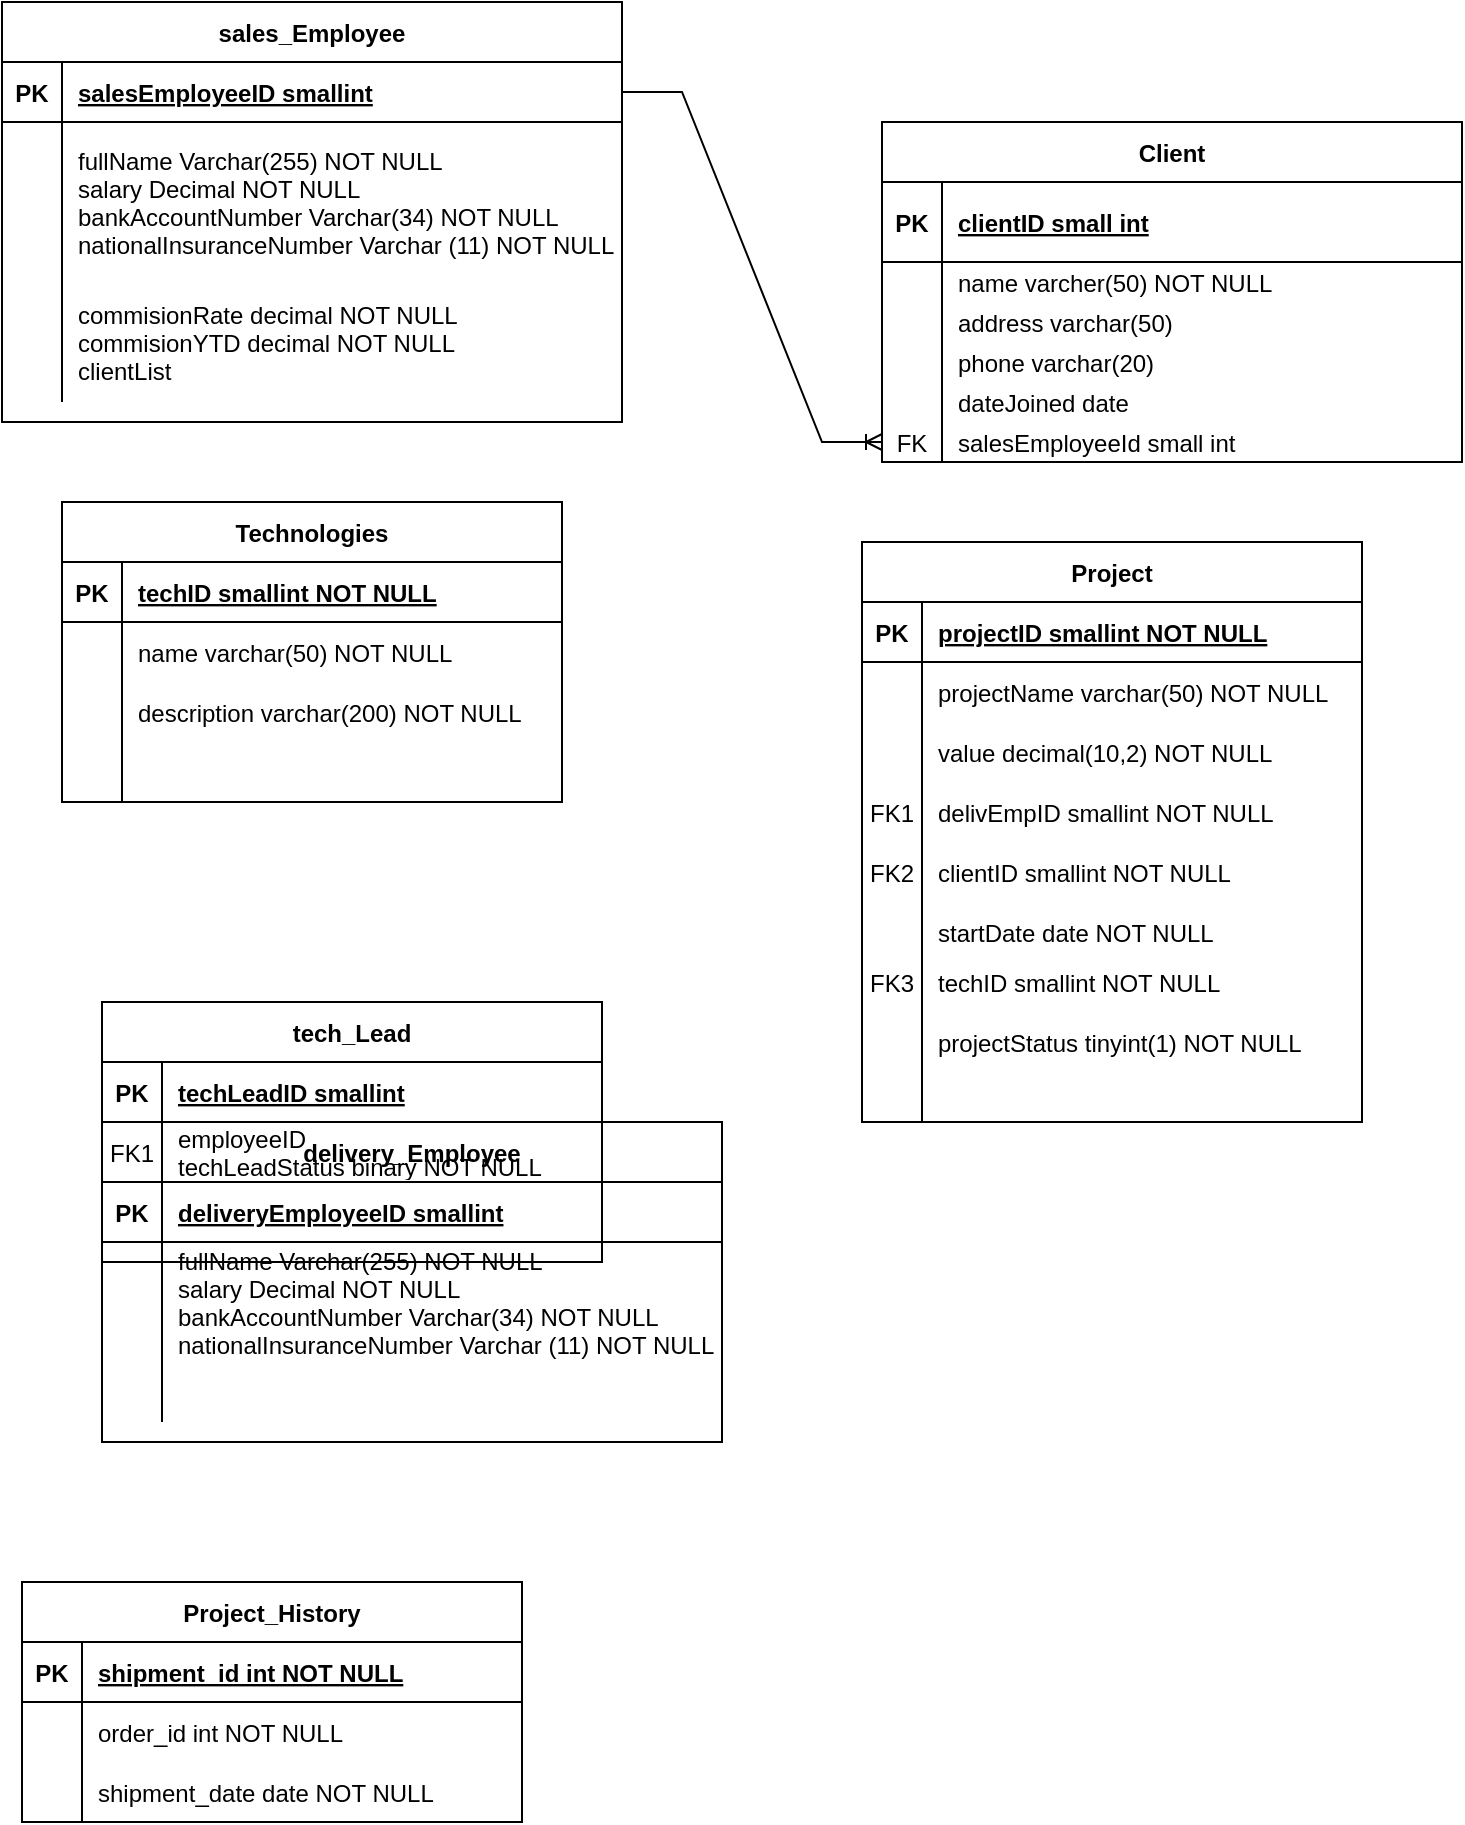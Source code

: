 <mxfile version="21.5.0" type="github">
  <diagram id="R2lEEEUBdFMjLlhIrx00" name="Page-1">
    <mxGraphModel dx="1434" dy="772" grid="1" gridSize="10" guides="1" tooltips="1" connect="1" arrows="1" fold="1" page="1" pageScale="1" pageWidth="850" pageHeight="1100" math="0" shadow="0" extFonts="Permanent Marker^https://fonts.googleapis.com/css?family=Permanent+Marker">
      <root>
        <mxCell id="0" />
        <mxCell id="1" parent="0" />
        <mxCell id="iL5qsoXWQ4AeBmDO3Bly-42" value="Client" style="shape=table;startSize=30;container=1;collapsible=1;childLayout=tableLayout;fixedRows=1;rowLines=0;fontStyle=1;align=center;resizeLast=1;" vertex="1" parent="1">
          <mxGeometry x="460" y="90" width="290" height="170" as="geometry" />
        </mxCell>
        <mxCell id="iL5qsoXWQ4AeBmDO3Bly-43" value="" style="shape=partialRectangle;collapsible=0;dropTarget=0;pointerEvents=0;fillColor=none;points=[[0,0.5],[1,0.5]];portConstraint=eastwest;top=0;left=0;right=0;bottom=1;" vertex="1" parent="iL5qsoXWQ4AeBmDO3Bly-42">
          <mxGeometry y="30" width="290" height="40" as="geometry" />
        </mxCell>
        <mxCell id="iL5qsoXWQ4AeBmDO3Bly-44" value="PK" style="shape=partialRectangle;overflow=hidden;connectable=0;fillColor=none;top=0;left=0;bottom=0;right=0;fontStyle=1;" vertex="1" parent="iL5qsoXWQ4AeBmDO3Bly-43">
          <mxGeometry width="30" height="40" as="geometry">
            <mxRectangle width="30" height="40" as="alternateBounds" />
          </mxGeometry>
        </mxCell>
        <mxCell id="iL5qsoXWQ4AeBmDO3Bly-45" value="clientID small int" style="shape=partialRectangle;overflow=hidden;connectable=0;fillColor=none;top=0;left=0;bottom=0;right=0;align=left;spacingLeft=6;fontStyle=5;" vertex="1" parent="iL5qsoXWQ4AeBmDO3Bly-43">
          <mxGeometry x="30" width="260" height="40" as="geometry">
            <mxRectangle width="260" height="40" as="alternateBounds" />
          </mxGeometry>
        </mxCell>
        <mxCell id="iL5qsoXWQ4AeBmDO3Bly-46" value="" style="shape=partialRectangle;collapsible=0;dropTarget=0;pointerEvents=0;fillColor=none;points=[[0,0.5],[1,0.5]];portConstraint=eastwest;top=0;left=0;right=0;bottom=0;" vertex="1" parent="iL5qsoXWQ4AeBmDO3Bly-42">
          <mxGeometry y="70" width="290" height="20" as="geometry" />
        </mxCell>
        <mxCell id="iL5qsoXWQ4AeBmDO3Bly-47" value="" style="shape=partialRectangle;overflow=hidden;connectable=0;fillColor=none;top=0;left=0;bottom=0;right=0;" vertex="1" parent="iL5qsoXWQ4AeBmDO3Bly-46">
          <mxGeometry width="30" height="20" as="geometry">
            <mxRectangle width="30" height="20" as="alternateBounds" />
          </mxGeometry>
        </mxCell>
        <mxCell id="iL5qsoXWQ4AeBmDO3Bly-48" value="name varcher(50) NOT NULL" style="shape=partialRectangle;overflow=hidden;connectable=0;fillColor=none;top=0;left=0;bottom=0;right=0;align=left;spacingLeft=6;" vertex="1" parent="iL5qsoXWQ4AeBmDO3Bly-46">
          <mxGeometry x="30" width="260" height="20" as="geometry">
            <mxRectangle width="260" height="20" as="alternateBounds" />
          </mxGeometry>
        </mxCell>
        <mxCell id="iL5qsoXWQ4AeBmDO3Bly-49" value="" style="shape=partialRectangle;collapsible=0;dropTarget=0;pointerEvents=0;fillColor=none;points=[[0,0.5],[1,0.5]];portConstraint=eastwest;top=0;left=0;right=0;bottom=0;" vertex="1" parent="iL5qsoXWQ4AeBmDO3Bly-42">
          <mxGeometry y="90" width="290" height="20" as="geometry" />
        </mxCell>
        <mxCell id="iL5qsoXWQ4AeBmDO3Bly-50" value="" style="shape=partialRectangle;overflow=hidden;connectable=0;fillColor=none;top=0;left=0;bottom=0;right=0;" vertex="1" parent="iL5qsoXWQ4AeBmDO3Bly-49">
          <mxGeometry width="30" height="20" as="geometry">
            <mxRectangle width="30" height="20" as="alternateBounds" />
          </mxGeometry>
        </mxCell>
        <mxCell id="iL5qsoXWQ4AeBmDO3Bly-51" value="address varchar(50)" style="shape=partialRectangle;overflow=hidden;connectable=0;fillColor=none;top=0;left=0;bottom=0;right=0;align=left;spacingLeft=6;" vertex="1" parent="iL5qsoXWQ4AeBmDO3Bly-49">
          <mxGeometry x="30" width="260" height="20" as="geometry">
            <mxRectangle width="260" height="20" as="alternateBounds" />
          </mxGeometry>
        </mxCell>
        <mxCell id="iL5qsoXWQ4AeBmDO3Bly-52" value="" style="shape=partialRectangle;collapsible=0;dropTarget=0;pointerEvents=0;fillColor=none;points=[[0,0.5],[1,0.5]];portConstraint=eastwest;top=0;left=0;right=0;bottom=0;" vertex="1" parent="iL5qsoXWQ4AeBmDO3Bly-42">
          <mxGeometry y="110" width="290" height="20" as="geometry" />
        </mxCell>
        <mxCell id="iL5qsoXWQ4AeBmDO3Bly-53" value="" style="shape=partialRectangle;overflow=hidden;connectable=0;fillColor=none;top=0;left=0;bottom=0;right=0;" vertex="1" parent="iL5qsoXWQ4AeBmDO3Bly-52">
          <mxGeometry width="30" height="20" as="geometry">
            <mxRectangle width="30" height="20" as="alternateBounds" />
          </mxGeometry>
        </mxCell>
        <mxCell id="iL5qsoXWQ4AeBmDO3Bly-54" value="phone varchar(20)" style="shape=partialRectangle;overflow=hidden;connectable=0;fillColor=none;top=0;left=0;bottom=0;right=0;align=left;spacingLeft=6;" vertex="1" parent="iL5qsoXWQ4AeBmDO3Bly-52">
          <mxGeometry x="30" width="260" height="20" as="geometry">
            <mxRectangle width="260" height="20" as="alternateBounds" />
          </mxGeometry>
        </mxCell>
        <mxCell id="iL5qsoXWQ4AeBmDO3Bly-61" value="" style="shape=partialRectangle;collapsible=0;dropTarget=0;pointerEvents=0;fillColor=none;points=[[0,0.5],[1,0.5]];portConstraint=eastwest;top=0;left=0;right=0;bottom=0;" vertex="1" parent="iL5qsoXWQ4AeBmDO3Bly-42">
          <mxGeometry y="130" width="290" height="20" as="geometry" />
        </mxCell>
        <mxCell id="iL5qsoXWQ4AeBmDO3Bly-62" value="" style="shape=partialRectangle;overflow=hidden;connectable=0;fillColor=none;top=0;left=0;bottom=0;right=0;" vertex="1" parent="iL5qsoXWQ4AeBmDO3Bly-61">
          <mxGeometry width="30" height="20" as="geometry">
            <mxRectangle width="30" height="20" as="alternateBounds" />
          </mxGeometry>
        </mxCell>
        <mxCell id="iL5qsoXWQ4AeBmDO3Bly-63" value="dateJoined date" style="shape=partialRectangle;overflow=hidden;connectable=0;fillColor=none;top=0;left=0;bottom=0;right=0;align=left;spacingLeft=6;" vertex="1" parent="iL5qsoXWQ4AeBmDO3Bly-61">
          <mxGeometry x="30" width="260" height="20" as="geometry">
            <mxRectangle width="260" height="20" as="alternateBounds" />
          </mxGeometry>
        </mxCell>
        <mxCell id="iL5qsoXWQ4AeBmDO3Bly-64" value="" style="shape=partialRectangle;collapsible=0;dropTarget=0;pointerEvents=0;fillColor=none;points=[[0,0.5],[1,0.5]];portConstraint=eastwest;top=0;left=0;right=0;bottom=0;" vertex="1" parent="iL5qsoXWQ4AeBmDO3Bly-42">
          <mxGeometry y="150" width="290" height="20" as="geometry" />
        </mxCell>
        <mxCell id="iL5qsoXWQ4AeBmDO3Bly-65" value="FK" style="shape=partialRectangle;overflow=hidden;connectable=0;fillColor=none;top=0;left=0;bottom=0;right=0;" vertex="1" parent="iL5qsoXWQ4AeBmDO3Bly-64">
          <mxGeometry width="30" height="20" as="geometry">
            <mxRectangle width="30" height="20" as="alternateBounds" />
          </mxGeometry>
        </mxCell>
        <mxCell id="iL5qsoXWQ4AeBmDO3Bly-66" value="salesEmployeeId small int " style="shape=partialRectangle;overflow=hidden;connectable=0;fillColor=none;top=0;left=0;bottom=0;right=0;align=left;spacingLeft=6;" vertex="1" parent="iL5qsoXWQ4AeBmDO3Bly-64">
          <mxGeometry x="30" width="260" height="20" as="geometry">
            <mxRectangle width="260" height="20" as="alternateBounds" />
          </mxGeometry>
        </mxCell>
        <mxCell id="8UfHQqU7ERs6A2P5ExG4-1" value="delivery_Employee" style="shape=table;startSize=30;container=1;collapsible=1;childLayout=tableLayout;fixedRows=1;rowLines=0;fontStyle=1;align=center;resizeLast=1;" vertex="1" parent="1">
          <mxGeometry x="70" y="590" width="310" height="160" as="geometry" />
        </mxCell>
        <mxCell id="8UfHQqU7ERs6A2P5ExG4-2" value="" style="shape=partialRectangle;collapsible=0;dropTarget=0;pointerEvents=0;fillColor=none;points=[[0,0.5],[1,0.5]];portConstraint=eastwest;top=0;left=0;right=0;bottom=1;" vertex="1" parent="8UfHQqU7ERs6A2P5ExG4-1">
          <mxGeometry y="30" width="310" height="30" as="geometry" />
        </mxCell>
        <mxCell id="8UfHQqU7ERs6A2P5ExG4-3" value="PK" style="shape=partialRectangle;overflow=hidden;connectable=0;fillColor=none;top=0;left=0;bottom=0;right=0;fontStyle=1;" vertex="1" parent="8UfHQqU7ERs6A2P5ExG4-2">
          <mxGeometry width="30" height="30" as="geometry">
            <mxRectangle width="30" height="30" as="alternateBounds" />
          </mxGeometry>
        </mxCell>
        <mxCell id="8UfHQqU7ERs6A2P5ExG4-4" value="deliveryEmployeeID smallint" style="shape=partialRectangle;overflow=hidden;connectable=0;fillColor=none;top=0;left=0;bottom=0;right=0;align=left;spacingLeft=6;fontStyle=5;" vertex="1" parent="8UfHQqU7ERs6A2P5ExG4-2">
          <mxGeometry x="30" width="280" height="30" as="geometry">
            <mxRectangle width="280" height="30" as="alternateBounds" />
          </mxGeometry>
        </mxCell>
        <mxCell id="8UfHQqU7ERs6A2P5ExG4-5" value="" style="shape=partialRectangle;collapsible=0;dropTarget=0;pointerEvents=0;fillColor=none;points=[[0,0.5],[1,0.5]];portConstraint=eastwest;top=0;left=0;right=0;bottom=0;" vertex="1" parent="8UfHQqU7ERs6A2P5ExG4-1">
          <mxGeometry y="60" width="310" height="60" as="geometry" />
        </mxCell>
        <mxCell id="8UfHQqU7ERs6A2P5ExG4-6" value="" style="shape=partialRectangle;overflow=hidden;connectable=0;fillColor=none;top=0;left=0;bottom=0;right=0;" vertex="1" parent="8UfHQqU7ERs6A2P5ExG4-5">
          <mxGeometry width="30" height="60" as="geometry">
            <mxRectangle width="30" height="60" as="alternateBounds" />
          </mxGeometry>
        </mxCell>
        <mxCell id="8UfHQqU7ERs6A2P5ExG4-7" value="fullName Varchar(255) NOT NULL&#xa;salary Decimal NOT NULL&#xa;bankAccountNumber Varchar(34) NOT NULL&#xa;nationalInsuranceNumber Varchar (11) NOT NULL" style="shape=partialRectangle;overflow=hidden;connectable=0;fillColor=none;top=0;left=0;bottom=0;right=0;align=left;spacingLeft=6;" vertex="1" parent="8UfHQqU7ERs6A2P5ExG4-5">
          <mxGeometry x="30" width="280" height="60" as="geometry">
            <mxRectangle width="280" height="60" as="alternateBounds" />
          </mxGeometry>
        </mxCell>
        <mxCell id="8UfHQqU7ERs6A2P5ExG4-8" value="" style="shape=partialRectangle;collapsible=0;dropTarget=0;pointerEvents=0;fillColor=none;points=[[0,0.5],[1,0.5]];portConstraint=eastwest;top=0;left=0;right=0;bottom=0;" vertex="1" parent="8UfHQqU7ERs6A2P5ExG4-1">
          <mxGeometry y="120" width="310" height="30" as="geometry" />
        </mxCell>
        <mxCell id="8UfHQqU7ERs6A2P5ExG4-9" value="" style="shape=partialRectangle;overflow=hidden;connectable=0;fillColor=none;top=0;left=0;bottom=0;right=0;" vertex="1" parent="8UfHQqU7ERs6A2P5ExG4-8">
          <mxGeometry width="30" height="30" as="geometry">
            <mxRectangle width="30" height="30" as="alternateBounds" />
          </mxGeometry>
        </mxCell>
        <mxCell id="8UfHQqU7ERs6A2P5ExG4-10" value="" style="shape=partialRectangle;overflow=hidden;connectable=0;fillColor=none;top=0;left=0;bottom=0;right=0;align=left;spacingLeft=6;" vertex="1" parent="8UfHQqU7ERs6A2P5ExG4-8">
          <mxGeometry x="30" width="280" height="30" as="geometry">
            <mxRectangle width="280" height="30" as="alternateBounds" />
          </mxGeometry>
        </mxCell>
        <mxCell id="8UfHQqU7ERs6A2P5ExG4-11" value="sales_Employee" style="shape=table;startSize=30;container=1;collapsible=1;childLayout=tableLayout;fixedRows=1;rowLines=0;fontStyle=1;align=center;resizeLast=1;" vertex="1" parent="1">
          <mxGeometry x="20" y="30" width="310" height="210" as="geometry" />
        </mxCell>
        <mxCell id="8UfHQqU7ERs6A2P5ExG4-12" value="" style="shape=partialRectangle;collapsible=0;dropTarget=0;pointerEvents=0;fillColor=none;points=[[0,0.5],[1,0.5]];portConstraint=eastwest;top=0;left=0;right=0;bottom=1;" vertex="1" parent="8UfHQqU7ERs6A2P5ExG4-11">
          <mxGeometry y="30" width="310" height="30" as="geometry" />
        </mxCell>
        <mxCell id="8UfHQqU7ERs6A2P5ExG4-13" value="PK" style="shape=partialRectangle;overflow=hidden;connectable=0;fillColor=none;top=0;left=0;bottom=0;right=0;fontStyle=1;" vertex="1" parent="8UfHQqU7ERs6A2P5ExG4-12">
          <mxGeometry width="30" height="30" as="geometry">
            <mxRectangle width="30" height="30" as="alternateBounds" />
          </mxGeometry>
        </mxCell>
        <mxCell id="8UfHQqU7ERs6A2P5ExG4-14" value="salesEmployeeID smallint" style="shape=partialRectangle;overflow=hidden;connectable=0;fillColor=none;top=0;left=0;bottom=0;right=0;align=left;spacingLeft=6;fontStyle=5;" vertex="1" parent="8UfHQqU7ERs6A2P5ExG4-12">
          <mxGeometry x="30" width="280" height="30" as="geometry">
            <mxRectangle width="280" height="30" as="alternateBounds" />
          </mxGeometry>
        </mxCell>
        <mxCell id="8UfHQqU7ERs6A2P5ExG4-15" value="" style="shape=partialRectangle;collapsible=0;dropTarget=0;pointerEvents=0;fillColor=none;points=[[0,0.5],[1,0.5]];portConstraint=eastwest;top=0;left=0;right=0;bottom=0;" vertex="1" parent="8UfHQqU7ERs6A2P5ExG4-11">
          <mxGeometry y="60" width="310" height="80" as="geometry" />
        </mxCell>
        <mxCell id="8UfHQqU7ERs6A2P5ExG4-16" value="" style="shape=partialRectangle;overflow=hidden;connectable=0;fillColor=none;top=0;left=0;bottom=0;right=0;" vertex="1" parent="8UfHQqU7ERs6A2P5ExG4-15">
          <mxGeometry width="30" height="80" as="geometry">
            <mxRectangle width="30" height="80" as="alternateBounds" />
          </mxGeometry>
        </mxCell>
        <mxCell id="8UfHQqU7ERs6A2P5ExG4-17" value="fullName Varchar(255) NOT NULL&#xa;salary Decimal NOT NULL&#xa;bankAccountNumber Varchar(34) NOT NULL&#xa;nationalInsuranceNumber Varchar (11) NOT NULL" style="shape=partialRectangle;overflow=hidden;connectable=0;fillColor=none;top=0;left=0;bottom=0;right=0;align=left;spacingLeft=6;" vertex="1" parent="8UfHQqU7ERs6A2P5ExG4-15">
          <mxGeometry x="30" width="280" height="80" as="geometry">
            <mxRectangle width="280" height="80" as="alternateBounds" />
          </mxGeometry>
        </mxCell>
        <mxCell id="8UfHQqU7ERs6A2P5ExG4-18" value="" style="shape=partialRectangle;collapsible=0;dropTarget=0;pointerEvents=0;fillColor=none;points=[[0,0.5],[1,0.5]];portConstraint=eastwest;top=0;left=0;right=0;bottom=0;" vertex="1" parent="8UfHQqU7ERs6A2P5ExG4-11">
          <mxGeometry y="140" width="310" height="60" as="geometry" />
        </mxCell>
        <mxCell id="8UfHQqU7ERs6A2P5ExG4-19" value="" style="shape=partialRectangle;overflow=hidden;connectable=0;fillColor=none;top=0;left=0;bottom=0;right=0;" vertex="1" parent="8UfHQqU7ERs6A2P5ExG4-18">
          <mxGeometry width="30" height="60" as="geometry">
            <mxRectangle width="30" height="60" as="alternateBounds" />
          </mxGeometry>
        </mxCell>
        <mxCell id="8UfHQqU7ERs6A2P5ExG4-20" value="commisionRate decimal NOT NULL&#xa;commisionYTD decimal NOT NULL&#xa;clientList " style="shape=partialRectangle;overflow=hidden;connectable=0;fillColor=none;top=0;left=0;bottom=0;right=0;align=left;spacingLeft=6;" vertex="1" parent="8UfHQqU7ERs6A2P5ExG4-18">
          <mxGeometry x="30" width="280" height="60" as="geometry">
            <mxRectangle width="280" height="60" as="alternateBounds" />
          </mxGeometry>
        </mxCell>
        <mxCell id="8UfHQqU7ERs6A2P5ExG4-21" value="tech_Lead" style="shape=table;startSize=30;container=1;collapsible=1;childLayout=tableLayout;fixedRows=1;rowLines=0;fontStyle=1;align=center;resizeLast=1;" vertex="1" parent="1">
          <mxGeometry x="70" y="530" width="250" height="130" as="geometry" />
        </mxCell>
        <mxCell id="8UfHQqU7ERs6A2P5ExG4-22" value="" style="shape=partialRectangle;collapsible=0;dropTarget=0;pointerEvents=0;fillColor=none;points=[[0,0.5],[1,0.5]];portConstraint=eastwest;top=0;left=0;right=0;bottom=1;" vertex="1" parent="8UfHQqU7ERs6A2P5ExG4-21">
          <mxGeometry y="30" width="250" height="30" as="geometry" />
        </mxCell>
        <mxCell id="8UfHQqU7ERs6A2P5ExG4-23" value="PK" style="shape=partialRectangle;overflow=hidden;connectable=0;fillColor=none;top=0;left=0;bottom=0;right=0;fontStyle=1;" vertex="1" parent="8UfHQqU7ERs6A2P5ExG4-22">
          <mxGeometry width="30" height="30" as="geometry">
            <mxRectangle width="30" height="30" as="alternateBounds" />
          </mxGeometry>
        </mxCell>
        <mxCell id="8UfHQqU7ERs6A2P5ExG4-24" value="techLeadID smallint" style="shape=partialRectangle;overflow=hidden;connectable=0;fillColor=none;top=0;left=0;bottom=0;right=0;align=left;spacingLeft=6;fontStyle=5;" vertex="1" parent="8UfHQqU7ERs6A2P5ExG4-22">
          <mxGeometry x="30" width="220" height="30" as="geometry">
            <mxRectangle width="220" height="30" as="alternateBounds" />
          </mxGeometry>
        </mxCell>
        <mxCell id="8UfHQqU7ERs6A2P5ExG4-25" value="" style="shape=partialRectangle;collapsible=0;dropTarget=0;pointerEvents=0;fillColor=none;points=[[0,0.5],[1,0.5]];portConstraint=eastwest;top=0;left=0;right=0;bottom=0;" vertex="1" parent="8UfHQqU7ERs6A2P5ExG4-21">
          <mxGeometry y="60" width="250" height="30" as="geometry" />
        </mxCell>
        <mxCell id="8UfHQqU7ERs6A2P5ExG4-26" value="FK1" style="shape=partialRectangle;overflow=hidden;connectable=0;fillColor=none;top=0;left=0;bottom=0;right=0;" vertex="1" parent="8UfHQqU7ERs6A2P5ExG4-25">
          <mxGeometry width="30" height="30" as="geometry">
            <mxRectangle width="30" height="30" as="alternateBounds" />
          </mxGeometry>
        </mxCell>
        <mxCell id="8UfHQqU7ERs6A2P5ExG4-27" value="employeeID&#xa;techLeadStatus binary NOT NULL" style="shape=partialRectangle;overflow=hidden;connectable=0;fillColor=none;top=0;left=0;bottom=0;right=0;align=left;spacingLeft=6;" vertex="1" parent="8UfHQqU7ERs6A2P5ExG4-25">
          <mxGeometry x="30" width="220" height="30" as="geometry">
            <mxRectangle width="220" height="30" as="alternateBounds" />
          </mxGeometry>
        </mxCell>
        <mxCell id="8UfHQqU7ERs6A2P5ExG4-28" value="" style="shape=partialRectangle;collapsible=0;dropTarget=0;pointerEvents=0;fillColor=none;points=[[0,0.5],[1,0.5]];portConstraint=eastwest;top=0;left=0;right=0;bottom=0;" vertex="1" parent="8UfHQqU7ERs6A2P5ExG4-21">
          <mxGeometry y="90" width="250" height="30" as="geometry" />
        </mxCell>
        <mxCell id="8UfHQqU7ERs6A2P5ExG4-29" value="" style="shape=partialRectangle;overflow=hidden;connectable=0;fillColor=none;top=0;left=0;bottom=0;right=0;" vertex="1" parent="8UfHQqU7ERs6A2P5ExG4-28">
          <mxGeometry width="30" height="30" as="geometry">
            <mxRectangle width="30" height="30" as="alternateBounds" />
          </mxGeometry>
        </mxCell>
        <mxCell id="8UfHQqU7ERs6A2P5ExG4-30" value="" style="shape=partialRectangle;overflow=hidden;connectable=0;fillColor=none;top=0;left=0;bottom=0;right=0;align=left;spacingLeft=6;" vertex="1" parent="8UfHQqU7ERs6A2P5ExG4-28">
          <mxGeometry x="30" width="220" height="30" as="geometry">
            <mxRectangle width="220" height="30" as="alternateBounds" />
          </mxGeometry>
        </mxCell>
        <mxCell id="_oCk1T0MEmNTr1EO0LTL-1" value="Project" style="shape=table;startSize=30;container=1;collapsible=1;childLayout=tableLayout;fixedRows=1;rowLines=0;fontStyle=1;align=center;resizeLast=1;" vertex="1" parent="1">
          <mxGeometry x="450" y="300" width="250" height="290" as="geometry" />
        </mxCell>
        <mxCell id="_oCk1T0MEmNTr1EO0LTL-2" value="" style="shape=partialRectangle;collapsible=0;dropTarget=0;pointerEvents=0;fillColor=none;points=[[0,0.5],[1,0.5]];portConstraint=eastwest;top=0;left=0;right=0;bottom=1;" vertex="1" parent="_oCk1T0MEmNTr1EO0LTL-1">
          <mxGeometry y="30" width="250" height="30" as="geometry" />
        </mxCell>
        <mxCell id="_oCk1T0MEmNTr1EO0LTL-3" value="PK" style="shape=partialRectangle;overflow=hidden;connectable=0;fillColor=none;top=0;left=0;bottom=0;right=0;fontStyle=1;" vertex="1" parent="_oCk1T0MEmNTr1EO0LTL-2">
          <mxGeometry width="30" height="30" as="geometry">
            <mxRectangle width="30" height="30" as="alternateBounds" />
          </mxGeometry>
        </mxCell>
        <mxCell id="_oCk1T0MEmNTr1EO0LTL-4" value="projectID smallint NOT NULL " style="shape=partialRectangle;overflow=hidden;connectable=0;fillColor=none;top=0;left=0;bottom=0;right=0;align=left;spacingLeft=6;fontStyle=5;" vertex="1" parent="_oCk1T0MEmNTr1EO0LTL-2">
          <mxGeometry x="30" width="220" height="30" as="geometry">
            <mxRectangle width="220" height="30" as="alternateBounds" />
          </mxGeometry>
        </mxCell>
        <mxCell id="_oCk1T0MEmNTr1EO0LTL-5" value="" style="shape=partialRectangle;collapsible=0;dropTarget=0;pointerEvents=0;fillColor=none;points=[[0,0.5],[1,0.5]];portConstraint=eastwest;top=0;left=0;right=0;bottom=0;" vertex="1" parent="_oCk1T0MEmNTr1EO0LTL-1">
          <mxGeometry y="60" width="250" height="30" as="geometry" />
        </mxCell>
        <mxCell id="_oCk1T0MEmNTr1EO0LTL-6" value="" style="shape=partialRectangle;overflow=hidden;connectable=0;fillColor=none;top=0;left=0;bottom=0;right=0;" vertex="1" parent="_oCk1T0MEmNTr1EO0LTL-5">
          <mxGeometry width="30" height="30" as="geometry">
            <mxRectangle width="30" height="30" as="alternateBounds" />
          </mxGeometry>
        </mxCell>
        <mxCell id="_oCk1T0MEmNTr1EO0LTL-7" value="projectName varchar(50) NOT NULL" style="shape=partialRectangle;overflow=hidden;connectable=0;fillColor=none;top=0;left=0;bottom=0;right=0;align=left;spacingLeft=6;" vertex="1" parent="_oCk1T0MEmNTr1EO0LTL-5">
          <mxGeometry x="30" width="220" height="30" as="geometry">
            <mxRectangle width="220" height="30" as="alternateBounds" />
          </mxGeometry>
        </mxCell>
        <mxCell id="_oCk1T0MEmNTr1EO0LTL-11" value="" style="shape=partialRectangle;collapsible=0;dropTarget=0;pointerEvents=0;fillColor=none;points=[[0,0.5],[1,0.5]];portConstraint=eastwest;top=0;left=0;right=0;bottom=0;" vertex="1" parent="_oCk1T0MEmNTr1EO0LTL-1">
          <mxGeometry y="90" width="250" height="30" as="geometry" />
        </mxCell>
        <mxCell id="_oCk1T0MEmNTr1EO0LTL-12" value="" style="shape=partialRectangle;overflow=hidden;connectable=0;fillColor=none;top=0;left=0;bottom=0;right=0;" vertex="1" parent="_oCk1T0MEmNTr1EO0LTL-11">
          <mxGeometry width="30" height="30" as="geometry">
            <mxRectangle width="30" height="30" as="alternateBounds" />
          </mxGeometry>
        </mxCell>
        <mxCell id="_oCk1T0MEmNTr1EO0LTL-13" value="value decimal(10,2) NOT NULL" style="shape=partialRectangle;overflow=hidden;connectable=0;fillColor=none;top=0;left=0;bottom=0;right=0;align=left;spacingLeft=6;" vertex="1" parent="_oCk1T0MEmNTr1EO0LTL-11">
          <mxGeometry x="30" width="220" height="30" as="geometry">
            <mxRectangle width="220" height="30" as="alternateBounds" />
          </mxGeometry>
        </mxCell>
        <mxCell id="_oCk1T0MEmNTr1EO0LTL-14" value="" style="shape=partialRectangle;collapsible=0;dropTarget=0;pointerEvents=0;fillColor=none;points=[[0,0.5],[1,0.5]];portConstraint=eastwest;top=0;left=0;right=0;bottom=0;" vertex="1" parent="_oCk1T0MEmNTr1EO0LTL-1">
          <mxGeometry y="120" width="250" height="30" as="geometry" />
        </mxCell>
        <mxCell id="_oCk1T0MEmNTr1EO0LTL-15" value="FK1" style="shape=partialRectangle;overflow=hidden;connectable=0;fillColor=none;top=0;left=0;bottom=0;right=0;" vertex="1" parent="_oCk1T0MEmNTr1EO0LTL-14">
          <mxGeometry width="30" height="30" as="geometry">
            <mxRectangle width="30" height="30" as="alternateBounds" />
          </mxGeometry>
        </mxCell>
        <mxCell id="_oCk1T0MEmNTr1EO0LTL-16" value="delivEmpID smallint NOT NULL" style="shape=partialRectangle;overflow=hidden;connectable=0;fillColor=none;top=0;left=0;bottom=0;right=0;align=left;spacingLeft=6;" vertex="1" parent="_oCk1T0MEmNTr1EO0LTL-14">
          <mxGeometry x="30" width="220" height="30" as="geometry">
            <mxRectangle width="220" height="30" as="alternateBounds" />
          </mxGeometry>
        </mxCell>
        <mxCell id="_oCk1T0MEmNTr1EO0LTL-17" value="" style="shape=partialRectangle;collapsible=0;dropTarget=0;pointerEvents=0;fillColor=none;points=[[0,0.5],[1,0.5]];portConstraint=eastwest;top=0;left=0;right=0;bottom=0;" vertex="1" parent="_oCk1T0MEmNTr1EO0LTL-1">
          <mxGeometry y="150" width="250" height="30" as="geometry" />
        </mxCell>
        <mxCell id="_oCk1T0MEmNTr1EO0LTL-18" value="FK2" style="shape=partialRectangle;overflow=hidden;connectable=0;fillColor=none;top=0;left=0;bottom=0;right=0;" vertex="1" parent="_oCk1T0MEmNTr1EO0LTL-17">
          <mxGeometry width="30" height="30" as="geometry">
            <mxRectangle width="30" height="30" as="alternateBounds" />
          </mxGeometry>
        </mxCell>
        <mxCell id="_oCk1T0MEmNTr1EO0LTL-19" value="clientID smallint NOT NULL" style="shape=partialRectangle;overflow=hidden;connectable=0;fillColor=none;top=0;left=0;bottom=0;right=0;align=left;spacingLeft=6;" vertex="1" parent="_oCk1T0MEmNTr1EO0LTL-17">
          <mxGeometry x="30" width="220" height="30" as="geometry">
            <mxRectangle width="220" height="30" as="alternateBounds" />
          </mxGeometry>
        </mxCell>
        <mxCell id="_oCk1T0MEmNTr1EO0LTL-20" value="" style="shape=partialRectangle;collapsible=0;dropTarget=0;pointerEvents=0;fillColor=none;points=[[0,0.5],[1,0.5]];portConstraint=eastwest;top=0;left=0;right=0;bottom=0;" vertex="1" parent="_oCk1T0MEmNTr1EO0LTL-1">
          <mxGeometry y="180" width="250" height="30" as="geometry" />
        </mxCell>
        <mxCell id="_oCk1T0MEmNTr1EO0LTL-21" value="" style="shape=partialRectangle;overflow=hidden;connectable=0;fillColor=none;top=0;left=0;bottom=0;right=0;" vertex="1" parent="_oCk1T0MEmNTr1EO0LTL-20">
          <mxGeometry width="30" height="30" as="geometry">
            <mxRectangle width="30" height="30" as="alternateBounds" />
          </mxGeometry>
        </mxCell>
        <mxCell id="_oCk1T0MEmNTr1EO0LTL-22" value="startDate date NOT NULL" style="shape=partialRectangle;overflow=hidden;connectable=0;fillColor=none;top=0;left=0;bottom=0;right=0;align=left;spacingLeft=6;" vertex="1" parent="_oCk1T0MEmNTr1EO0LTL-20">
          <mxGeometry x="30" width="220" height="30" as="geometry">
            <mxRectangle width="220" height="30" as="alternateBounds" />
          </mxGeometry>
        </mxCell>
        <mxCell id="_oCk1T0MEmNTr1EO0LTL-23" value="" style="shape=partialRectangle;collapsible=0;dropTarget=0;pointerEvents=0;fillColor=none;points=[[0,0.5],[1,0.5]];portConstraint=eastwest;top=0;left=0;right=0;bottom=0;" vertex="1" parent="_oCk1T0MEmNTr1EO0LTL-1">
          <mxGeometry y="210" width="250" height="20" as="geometry" />
        </mxCell>
        <mxCell id="_oCk1T0MEmNTr1EO0LTL-24" value="FK3" style="shape=partialRectangle;overflow=hidden;connectable=0;fillColor=none;top=0;left=0;bottom=0;right=0;" vertex="1" parent="_oCk1T0MEmNTr1EO0LTL-23">
          <mxGeometry width="30" height="20" as="geometry">
            <mxRectangle width="30" height="20" as="alternateBounds" />
          </mxGeometry>
        </mxCell>
        <mxCell id="_oCk1T0MEmNTr1EO0LTL-25" value="techID smallint NOT NULL" style="shape=partialRectangle;overflow=hidden;connectable=0;fillColor=none;top=0;left=0;bottom=0;right=0;align=left;spacingLeft=6;" vertex="1" parent="_oCk1T0MEmNTr1EO0LTL-23">
          <mxGeometry x="30" width="220" height="20" as="geometry">
            <mxRectangle width="220" height="20" as="alternateBounds" />
          </mxGeometry>
        </mxCell>
        <mxCell id="_oCk1T0MEmNTr1EO0LTL-26" value="" style="shape=partialRectangle;collapsible=0;dropTarget=0;pointerEvents=0;fillColor=none;points=[[0,0.5],[1,0.5]];portConstraint=eastwest;top=0;left=0;right=0;bottom=0;" vertex="1" parent="_oCk1T0MEmNTr1EO0LTL-1">
          <mxGeometry y="230" width="250" height="40" as="geometry" />
        </mxCell>
        <mxCell id="_oCk1T0MEmNTr1EO0LTL-27" value="" style="shape=partialRectangle;overflow=hidden;connectable=0;fillColor=none;top=0;left=0;bottom=0;right=0;" vertex="1" parent="_oCk1T0MEmNTr1EO0LTL-26">
          <mxGeometry width="30" height="40" as="geometry">
            <mxRectangle width="30" height="40" as="alternateBounds" />
          </mxGeometry>
        </mxCell>
        <mxCell id="_oCk1T0MEmNTr1EO0LTL-28" value="projectStatus tinyint(1) NOT NULL" style="shape=partialRectangle;overflow=hidden;connectable=0;fillColor=none;top=0;left=0;bottom=0;right=0;align=left;spacingLeft=6;" vertex="1" parent="_oCk1T0MEmNTr1EO0LTL-26">
          <mxGeometry x="30" width="220" height="40" as="geometry">
            <mxRectangle width="220" height="40" as="alternateBounds" />
          </mxGeometry>
        </mxCell>
        <mxCell id="_oCk1T0MEmNTr1EO0LTL-29" value="" style="shape=partialRectangle;collapsible=0;dropTarget=0;pointerEvents=0;fillColor=none;points=[[0,0.5],[1,0.5]];portConstraint=eastwest;top=0;left=0;right=0;bottom=0;" vertex="1" parent="_oCk1T0MEmNTr1EO0LTL-1">
          <mxGeometry y="270" width="250" height="20" as="geometry" />
        </mxCell>
        <mxCell id="_oCk1T0MEmNTr1EO0LTL-30" value="" style="shape=partialRectangle;overflow=hidden;connectable=0;fillColor=none;top=0;left=0;bottom=0;right=0;" vertex="1" parent="_oCk1T0MEmNTr1EO0LTL-29">
          <mxGeometry width="30" height="20" as="geometry">
            <mxRectangle width="30" height="20" as="alternateBounds" />
          </mxGeometry>
        </mxCell>
        <mxCell id="_oCk1T0MEmNTr1EO0LTL-31" value="" style="shape=partialRectangle;overflow=hidden;connectable=0;fillColor=none;top=0;left=0;bottom=0;right=0;align=left;spacingLeft=6;" vertex="1" parent="_oCk1T0MEmNTr1EO0LTL-29">
          <mxGeometry x="30" width="220" height="20" as="geometry">
            <mxRectangle width="220" height="20" as="alternateBounds" />
          </mxGeometry>
        </mxCell>
        <mxCell id="_oCk1T0MEmNTr1EO0LTL-32" value="Technologies" style="shape=table;startSize=30;container=1;collapsible=1;childLayout=tableLayout;fixedRows=1;rowLines=0;fontStyle=1;align=center;resizeLast=1;" vertex="1" parent="1">
          <mxGeometry x="50" y="280" width="250" height="150" as="geometry" />
        </mxCell>
        <mxCell id="_oCk1T0MEmNTr1EO0LTL-33" value="" style="shape=partialRectangle;collapsible=0;dropTarget=0;pointerEvents=0;fillColor=none;points=[[0,0.5],[1,0.5]];portConstraint=eastwest;top=0;left=0;right=0;bottom=1;" vertex="1" parent="_oCk1T0MEmNTr1EO0LTL-32">
          <mxGeometry y="30" width="250" height="30" as="geometry" />
        </mxCell>
        <mxCell id="_oCk1T0MEmNTr1EO0LTL-34" value="PK" style="shape=partialRectangle;overflow=hidden;connectable=0;fillColor=none;top=0;left=0;bottom=0;right=0;fontStyle=1;" vertex="1" parent="_oCk1T0MEmNTr1EO0LTL-33">
          <mxGeometry width="30" height="30" as="geometry">
            <mxRectangle width="30" height="30" as="alternateBounds" />
          </mxGeometry>
        </mxCell>
        <mxCell id="_oCk1T0MEmNTr1EO0LTL-35" value="techID smallint NOT NULL " style="shape=partialRectangle;overflow=hidden;connectable=0;fillColor=none;top=0;left=0;bottom=0;right=0;align=left;spacingLeft=6;fontStyle=5;" vertex="1" parent="_oCk1T0MEmNTr1EO0LTL-33">
          <mxGeometry x="30" width="220" height="30" as="geometry">
            <mxRectangle width="220" height="30" as="alternateBounds" />
          </mxGeometry>
        </mxCell>
        <mxCell id="_oCk1T0MEmNTr1EO0LTL-36" value="" style="shape=partialRectangle;collapsible=0;dropTarget=0;pointerEvents=0;fillColor=none;points=[[0,0.5],[1,0.5]];portConstraint=eastwest;top=0;left=0;right=0;bottom=0;" vertex="1" parent="_oCk1T0MEmNTr1EO0LTL-32">
          <mxGeometry y="60" width="250" height="30" as="geometry" />
        </mxCell>
        <mxCell id="_oCk1T0MEmNTr1EO0LTL-37" value="" style="shape=partialRectangle;overflow=hidden;connectable=0;fillColor=none;top=0;left=0;bottom=0;right=0;" vertex="1" parent="_oCk1T0MEmNTr1EO0LTL-36">
          <mxGeometry width="30" height="30" as="geometry">
            <mxRectangle width="30" height="30" as="alternateBounds" />
          </mxGeometry>
        </mxCell>
        <mxCell id="_oCk1T0MEmNTr1EO0LTL-38" value="name varchar(50) NOT NULL" style="shape=partialRectangle;overflow=hidden;connectable=0;fillColor=none;top=0;left=0;bottom=0;right=0;align=left;spacingLeft=6;" vertex="1" parent="_oCk1T0MEmNTr1EO0LTL-36">
          <mxGeometry x="30" width="220" height="30" as="geometry">
            <mxRectangle width="220" height="30" as="alternateBounds" />
          </mxGeometry>
        </mxCell>
        <mxCell id="_oCk1T0MEmNTr1EO0LTL-39" value="" style="shape=partialRectangle;collapsible=0;dropTarget=0;pointerEvents=0;fillColor=none;points=[[0,0.5],[1,0.5]];portConstraint=eastwest;top=0;left=0;right=0;bottom=0;" vertex="1" parent="_oCk1T0MEmNTr1EO0LTL-32">
          <mxGeometry y="90" width="250" height="30" as="geometry" />
        </mxCell>
        <mxCell id="_oCk1T0MEmNTr1EO0LTL-40" value="" style="shape=partialRectangle;overflow=hidden;connectable=0;fillColor=none;top=0;left=0;bottom=0;right=0;" vertex="1" parent="_oCk1T0MEmNTr1EO0LTL-39">
          <mxGeometry width="30" height="30" as="geometry">
            <mxRectangle width="30" height="30" as="alternateBounds" />
          </mxGeometry>
        </mxCell>
        <mxCell id="_oCk1T0MEmNTr1EO0LTL-41" value="description varchar(200) NOT NULL" style="shape=partialRectangle;overflow=hidden;connectable=0;fillColor=none;top=0;left=0;bottom=0;right=0;align=left;spacingLeft=6;" vertex="1" parent="_oCk1T0MEmNTr1EO0LTL-39">
          <mxGeometry x="30" width="220" height="30" as="geometry">
            <mxRectangle width="220" height="30" as="alternateBounds" />
          </mxGeometry>
        </mxCell>
        <mxCell id="_oCk1T0MEmNTr1EO0LTL-42" value="" style="shape=partialRectangle;collapsible=0;dropTarget=0;pointerEvents=0;fillColor=none;points=[[0,0.5],[1,0.5]];portConstraint=eastwest;top=0;left=0;right=0;bottom=0;" vertex="1" parent="_oCk1T0MEmNTr1EO0LTL-32">
          <mxGeometry y="120" width="250" height="30" as="geometry" />
        </mxCell>
        <mxCell id="_oCk1T0MEmNTr1EO0LTL-43" value="" style="shape=partialRectangle;overflow=hidden;connectable=0;fillColor=none;top=0;left=0;bottom=0;right=0;" vertex="1" parent="_oCk1T0MEmNTr1EO0LTL-42">
          <mxGeometry width="30" height="30" as="geometry">
            <mxRectangle width="30" height="30" as="alternateBounds" />
          </mxGeometry>
        </mxCell>
        <mxCell id="_oCk1T0MEmNTr1EO0LTL-44" value="" style="shape=partialRectangle;overflow=hidden;connectable=0;fillColor=none;top=0;left=0;bottom=0;right=0;align=left;spacingLeft=6;" vertex="1" parent="_oCk1T0MEmNTr1EO0LTL-42">
          <mxGeometry x="30" width="220" height="30" as="geometry">
            <mxRectangle width="220" height="30" as="alternateBounds" />
          </mxGeometry>
        </mxCell>
        <mxCell id="_oCk1T0MEmNTr1EO0LTL-48" value="Project_History" style="shape=table;startSize=30;container=1;collapsible=1;childLayout=tableLayout;fixedRows=1;rowLines=0;fontStyle=1;align=center;resizeLast=1;" vertex="1" parent="1">
          <mxGeometry x="30" y="820" width="250" height="120" as="geometry" />
        </mxCell>
        <mxCell id="_oCk1T0MEmNTr1EO0LTL-49" value="" style="shape=partialRectangle;collapsible=0;dropTarget=0;pointerEvents=0;fillColor=none;points=[[0,0.5],[1,0.5]];portConstraint=eastwest;top=0;left=0;right=0;bottom=1;" vertex="1" parent="_oCk1T0MEmNTr1EO0LTL-48">
          <mxGeometry y="30" width="250" height="30" as="geometry" />
        </mxCell>
        <mxCell id="_oCk1T0MEmNTr1EO0LTL-50" value="PK" style="shape=partialRectangle;overflow=hidden;connectable=0;fillColor=none;top=0;left=0;bottom=0;right=0;fontStyle=1;" vertex="1" parent="_oCk1T0MEmNTr1EO0LTL-49">
          <mxGeometry width="30" height="30" as="geometry">
            <mxRectangle width="30" height="30" as="alternateBounds" />
          </mxGeometry>
        </mxCell>
        <mxCell id="_oCk1T0MEmNTr1EO0LTL-51" value="shipment_id int NOT NULL " style="shape=partialRectangle;overflow=hidden;connectable=0;fillColor=none;top=0;left=0;bottom=0;right=0;align=left;spacingLeft=6;fontStyle=5;" vertex="1" parent="_oCk1T0MEmNTr1EO0LTL-49">
          <mxGeometry x="30" width="220" height="30" as="geometry">
            <mxRectangle width="220" height="30" as="alternateBounds" />
          </mxGeometry>
        </mxCell>
        <mxCell id="_oCk1T0MEmNTr1EO0LTL-52" value="" style="shape=partialRectangle;collapsible=0;dropTarget=0;pointerEvents=0;fillColor=none;points=[[0,0.5],[1,0.5]];portConstraint=eastwest;top=0;left=0;right=0;bottom=0;" vertex="1" parent="_oCk1T0MEmNTr1EO0LTL-48">
          <mxGeometry y="60" width="250" height="30" as="geometry" />
        </mxCell>
        <mxCell id="_oCk1T0MEmNTr1EO0LTL-53" value="" style="shape=partialRectangle;overflow=hidden;connectable=0;fillColor=none;top=0;left=0;bottom=0;right=0;" vertex="1" parent="_oCk1T0MEmNTr1EO0LTL-52">
          <mxGeometry width="30" height="30" as="geometry">
            <mxRectangle width="30" height="30" as="alternateBounds" />
          </mxGeometry>
        </mxCell>
        <mxCell id="_oCk1T0MEmNTr1EO0LTL-54" value="order_id int NOT NULL" style="shape=partialRectangle;overflow=hidden;connectable=0;fillColor=none;top=0;left=0;bottom=0;right=0;align=left;spacingLeft=6;" vertex="1" parent="_oCk1T0MEmNTr1EO0LTL-52">
          <mxGeometry x="30" width="220" height="30" as="geometry">
            <mxRectangle width="220" height="30" as="alternateBounds" />
          </mxGeometry>
        </mxCell>
        <mxCell id="_oCk1T0MEmNTr1EO0LTL-55" value="" style="shape=partialRectangle;collapsible=0;dropTarget=0;pointerEvents=0;fillColor=none;points=[[0,0.5],[1,0.5]];portConstraint=eastwest;top=0;left=0;right=0;bottom=0;" vertex="1" parent="_oCk1T0MEmNTr1EO0LTL-48">
          <mxGeometry y="90" width="250" height="30" as="geometry" />
        </mxCell>
        <mxCell id="_oCk1T0MEmNTr1EO0LTL-56" value="" style="shape=partialRectangle;overflow=hidden;connectable=0;fillColor=none;top=0;left=0;bottom=0;right=0;" vertex="1" parent="_oCk1T0MEmNTr1EO0LTL-55">
          <mxGeometry width="30" height="30" as="geometry">
            <mxRectangle width="30" height="30" as="alternateBounds" />
          </mxGeometry>
        </mxCell>
        <mxCell id="_oCk1T0MEmNTr1EO0LTL-57" value="shipment_date date NOT NULL" style="shape=partialRectangle;overflow=hidden;connectable=0;fillColor=none;top=0;left=0;bottom=0;right=0;align=left;spacingLeft=6;" vertex="1" parent="_oCk1T0MEmNTr1EO0LTL-55">
          <mxGeometry x="30" width="220" height="30" as="geometry">
            <mxRectangle width="220" height="30" as="alternateBounds" />
          </mxGeometry>
        </mxCell>
        <mxCell id="iL5qsoXWQ4AeBmDO3Bly-67" value="" style="edgeStyle=entityRelationEdgeStyle;fontSize=12;html=1;endArrow=ERoneToMany;rounded=0;exitX=1;exitY=0.5;exitDx=0;exitDy=0;entryX=0;entryY=0.5;entryDx=0;entryDy=0;" edge="1" parent="1" source="8UfHQqU7ERs6A2P5ExG4-12" target="iL5qsoXWQ4AeBmDO3Bly-64">
          <mxGeometry width="100" height="100" relative="1" as="geometry">
            <mxPoint x="390" y="410" as="sourcePoint" />
            <mxPoint x="490" y="310" as="targetPoint" />
          </mxGeometry>
        </mxCell>
      </root>
    </mxGraphModel>
  </diagram>
</mxfile>
